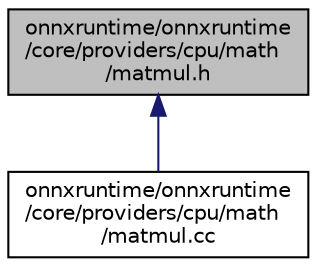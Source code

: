 digraph "onnxruntime/onnxruntime/core/providers/cpu/math/matmul.h"
{
  edge [fontname="Helvetica",fontsize="10",labelfontname="Helvetica",labelfontsize="10"];
  node [fontname="Helvetica",fontsize="10",shape=record];
  Node68 [label="onnxruntime/onnxruntime\l/core/providers/cpu/math\l/matmul.h",height=0.2,width=0.4,color="black", fillcolor="grey75", style="filled", fontcolor="black"];
  Node68 -> Node69 [dir="back",color="midnightblue",fontsize="10",style="solid",fontname="Helvetica"];
  Node69 [label="onnxruntime/onnxruntime\l/core/providers/cpu/math\l/matmul.cc",height=0.2,width=0.4,color="black", fillcolor="white", style="filled",URL="$cpu_2math_2matmul_8cc.html"];
}
